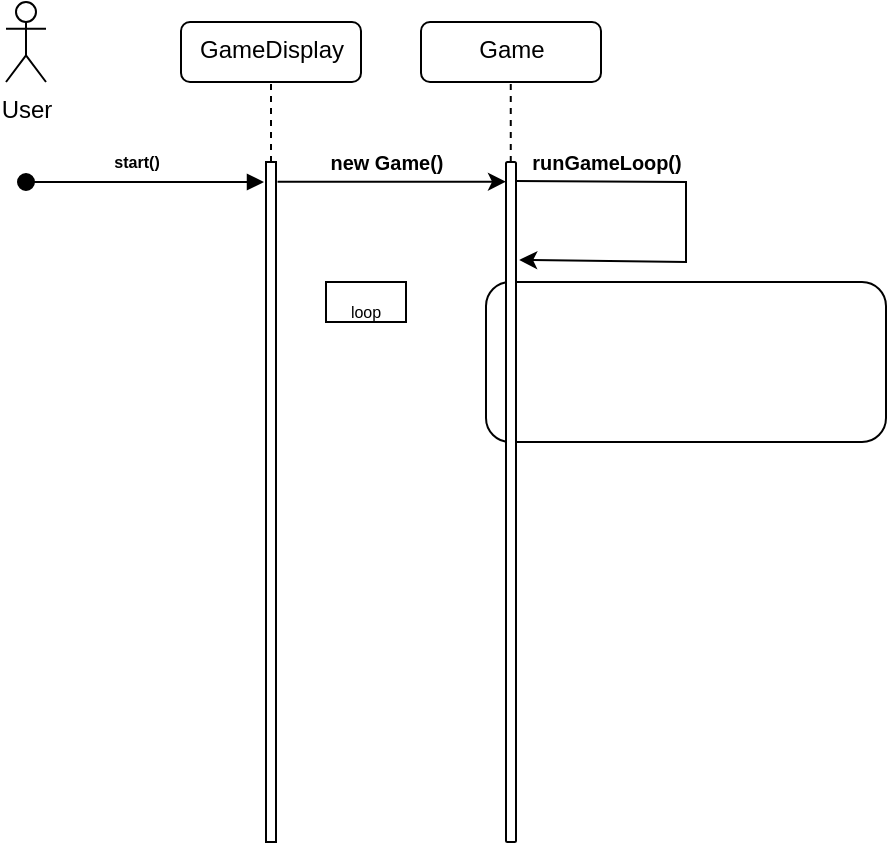 <mxfile version="26.2.8">
  <diagram name="Page-1" id="2YBvvXClWsGukQMizWep">
    <mxGraphModel dx="589" dy="367" grid="1" gridSize="10" guides="1" tooltips="1" connect="1" arrows="1" fold="1" page="1" pageScale="1" pageWidth="850" pageHeight="1100" math="0" shadow="0">
      <root>
        <mxCell id="0" />
        <mxCell id="1" parent="0" />
        <mxCell id="JWaOpwT5AQfyVIFNH4St-29" value="" style="rounded=1;whiteSpace=wrap;html=1;strokeColor=default;align=center;verticalAlign=top;fontFamily=Helvetica;fontSize=12;fontColor=default;fillColor=default;" vertex="1" parent="1">
          <mxGeometry x="280" y="230" width="200" height="80" as="geometry" />
        </mxCell>
        <mxCell id="JWaOpwT5AQfyVIFNH4St-1" value="User" style="shape=umlActor;verticalLabelPosition=bottom;verticalAlign=top;html=1;outlineConnect=0;" vertex="1" parent="1">
          <mxGeometry x="40" y="90" width="20" height="40" as="geometry" />
        </mxCell>
        <mxCell id="JWaOpwT5AQfyVIFNH4St-9" value="GameDisplay" style="rounded=1;whiteSpace=wrap;html=1;strokeColor=default;align=center;verticalAlign=top;fontFamily=Helvetica;fontSize=12;fontColor=default;fillColor=default;" vertex="1" parent="1">
          <mxGeometry x="127.5" y="100" width="90" height="30" as="geometry" />
        </mxCell>
        <mxCell id="JWaOpwT5AQfyVIFNH4St-11" value="" style="rounded=1;whiteSpace=wrap;html=1;strokeColor=default;align=center;verticalAlign=top;fontFamily=Helvetica;fontSize=12;fontColor=default;fillColor=default;arcSize=0;" vertex="1" parent="1">
          <mxGeometry x="170" y="170" width="5" height="340" as="geometry" />
        </mxCell>
        <mxCell id="JWaOpwT5AQfyVIFNH4St-13" value="&lt;h6&gt;start()&lt;/h6&gt;" style="text;html=1;align=center;verticalAlign=middle;resizable=0;points=[];autosize=1;strokeColor=none;fillColor=none;fontFamily=Helvetica;fontSize=12;fontColor=default;" vertex="1" parent="1">
          <mxGeometry x="80" y="140" width="50" height="60" as="geometry" />
        </mxCell>
        <mxCell id="JWaOpwT5AQfyVIFNH4St-14" value="" style="html=1;verticalAlign=bottom;startArrow=oval;endArrow=block;startSize=8;edgeStyle=elbowEdgeStyle;elbow=vertical;curved=0;rounded=0;entryX=-0.2;entryY=0.03;entryDx=0;entryDy=0;entryPerimeter=0;" edge="1" parent="1" target="JWaOpwT5AQfyVIFNH4St-11">
          <mxGeometry x="0.01" y="10" relative="1" as="geometry">
            <mxPoint x="50" y="180" as="sourcePoint" />
            <mxPoint x="622.5" y="350" as="targetPoint" />
            <mxPoint as="offset" />
          </mxGeometry>
        </mxCell>
        <mxCell id="JWaOpwT5AQfyVIFNH4St-17" value="Game" style="rounded=1;whiteSpace=wrap;html=1;strokeColor=default;align=center;verticalAlign=top;fontFamily=Helvetica;fontSize=12;fontColor=default;fillColor=default;" vertex="1" parent="1">
          <mxGeometry x="247.5" y="100" width="90" height="30" as="geometry" />
        </mxCell>
        <mxCell id="JWaOpwT5AQfyVIFNH4St-18" value="" style="rounded=1;whiteSpace=wrap;html=1;strokeColor=default;align=center;verticalAlign=top;fontFamily=Helvetica;fontSize=12;fontColor=default;fillColor=default;" vertex="1" parent="1">
          <mxGeometry x="290" y="170" width="5" height="340" as="geometry" />
        </mxCell>
        <mxCell id="JWaOpwT5AQfyVIFNH4St-21" value="" style="endArrow=classic;html=1;rounded=0;fontFamily=Helvetica;fontSize=12;fontColor=default;entryX=0;entryY=0.029;entryDx=0;entryDy=0;entryPerimeter=0;exitX=1.153;exitY=0.029;exitDx=0;exitDy=0;exitPerimeter=0;" edge="1" parent="1" source="JWaOpwT5AQfyVIFNH4St-11" target="JWaOpwT5AQfyVIFNH4St-18">
          <mxGeometry width="50" height="50" relative="1" as="geometry">
            <mxPoint x="180" y="180" as="sourcePoint" />
            <mxPoint x="190" y="110" as="targetPoint" />
          </mxGeometry>
        </mxCell>
        <mxCell id="JWaOpwT5AQfyVIFNH4St-22" value="&lt;h5&gt;new Game()&lt;/h5&gt;" style="text;html=1;align=center;verticalAlign=middle;resizable=0;points=[];autosize=1;strokeColor=none;fillColor=none;fontFamily=Helvetica;fontSize=12;fontColor=default;" vertex="1" parent="1">
          <mxGeometry x="190" y="140" width="80" height="60" as="geometry" />
        </mxCell>
        <mxCell id="JWaOpwT5AQfyVIFNH4St-23" value="" style="endArrow=classic;html=1;rounded=0;fontFamily=Helvetica;fontSize=12;fontColor=default;exitX=0.916;exitY=0.028;exitDx=0;exitDy=0;exitPerimeter=0;entryX=1.32;entryY=0.144;entryDx=0;entryDy=0;entryPerimeter=0;" edge="1" parent="1" source="JWaOpwT5AQfyVIFNH4St-18" target="JWaOpwT5AQfyVIFNH4St-18">
          <mxGeometry width="50" height="50" relative="1" as="geometry">
            <mxPoint x="360" y="280" as="sourcePoint" />
            <mxPoint x="350" y="240" as="targetPoint" />
            <Array as="points">
              <mxPoint x="380" y="180" />
              <mxPoint x="380" y="200" />
              <mxPoint x="380" y="220" />
            </Array>
          </mxGeometry>
        </mxCell>
        <mxCell id="JWaOpwT5AQfyVIFNH4St-24" value="&lt;h5&gt;runGameLoop()&lt;/h5&gt;" style="text;html=1;align=center;verticalAlign=middle;resizable=0;points=[];autosize=1;strokeColor=none;fillColor=none;fontFamily=Helvetica;fontSize=12;fontColor=default;" vertex="1" parent="1">
          <mxGeometry x="290" y="140" width="100" height="60" as="geometry" />
        </mxCell>
        <mxCell id="JWaOpwT5AQfyVIFNH4St-27" value="" style="endArrow=none;dashed=1;html=1;rounded=0;fontFamily=Helvetica;fontSize=12;fontColor=default;exitX=0.5;exitY=0;exitDx=0;exitDy=0;entryX=0.5;entryY=1;entryDx=0;entryDy=0;" edge="1" parent="1" source="JWaOpwT5AQfyVIFNH4St-11" target="JWaOpwT5AQfyVIFNH4St-9">
          <mxGeometry width="50" height="50" relative="1" as="geometry">
            <mxPoint x="260" y="260" as="sourcePoint" />
            <mxPoint x="310" y="210" as="targetPoint" />
          </mxGeometry>
        </mxCell>
        <mxCell id="JWaOpwT5AQfyVIFNH4St-28" value="" style="endArrow=none;dashed=1;html=1;rounded=0;fontFamily=Helvetica;fontSize=12;fontColor=default;exitX=0.5;exitY=0;exitDx=0;exitDy=0;entryX=0.5;entryY=1;entryDx=0;entryDy=0;" edge="1" parent="1">
          <mxGeometry width="50" height="50" relative="1" as="geometry">
            <mxPoint x="292.38" y="170" as="sourcePoint" />
            <mxPoint x="292.38" y="130" as="targetPoint" />
          </mxGeometry>
        </mxCell>
        <mxCell id="JWaOpwT5AQfyVIFNH4St-31" value="&lt;font style=&quot;font-size: 8px;&quot;&gt;loop&lt;/font&gt;" style="whiteSpace=wrap;html=1;strokeColor=default;align=center;verticalAlign=top;fontFamily=Helvetica;fontSize=12;fontColor=default;fillColor=default;" vertex="1" parent="1">
          <mxGeometry x="200" y="230" width="40" height="20" as="geometry" />
        </mxCell>
      </root>
    </mxGraphModel>
  </diagram>
</mxfile>
